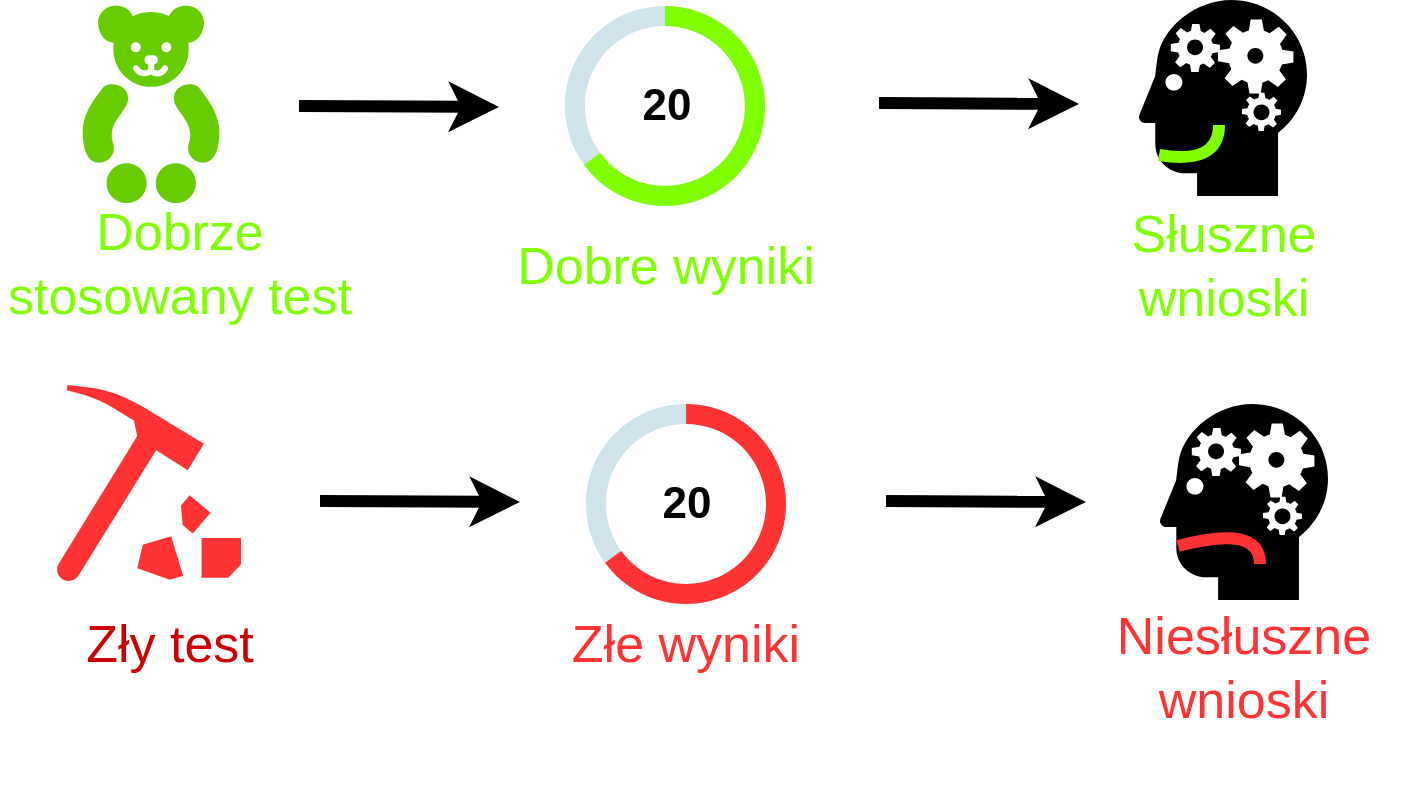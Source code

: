 <mxfile version="12.1.7" type="device" pages="1"><diagram id="CImm3uffyBCdk5WBtQvi" name="Page-1"><mxGraphModel dx="932" dy="601" grid="1" gridSize="10" guides="1" tooltips="1" connect="1" arrows="1" fold="1" page="1" pageScale="1" pageWidth="800" pageHeight="450" math="0" shadow="0"><root><mxCell id="0"/><mxCell id="1" parent="0"/><mxCell id="UU-S2RHuxFeCheLmZpNd-23" value="" style="group" vertex="1" connectable="0" parent="1"><mxGeometry x="74.5" y="30.5" width="630" height="239.5" as="geometry"/></mxCell><mxCell id="UU-S2RHuxFeCheLmZpNd-24" value="" style="shape=mxgraph.signs.animals.teddy_bear;html=1;pointerEvents=1;fillColor=#66CC00;strokeColor=none;verticalLabelPosition=bottom;verticalAlign=top;align=center;fontSize=26;fontColor=#CC0000;" vertex="1" parent="UU-S2RHuxFeCheLmZpNd-23"><mxGeometry x="-33.5" width="69" height="99" as="geometry"/></mxCell><mxCell id="UU-S2RHuxFeCheLmZpNd-21" value="" style="group" vertex="1" connectable="0" parent="UU-S2RHuxFeCheLmZpNd-23"><mxGeometry x="158" y="0.5" width="200" height="190" as="geometry"/></mxCell><mxCell id="UU-S2RHuxFeCheLmZpNd-13" value="" style="verticalLabelPosition=bottom;verticalAlign=top;html=1;shape=mxgraph.basic.donut;dx=10;strokeColor=none;fillColor=#10739E;fontSize=10;fontColor=#000000;align=center;fillOpacity=20;" vertex="1" parent="UU-S2RHuxFeCheLmZpNd-21"><mxGeometry x="50" width="100" height="100" as="geometry"/></mxCell><mxCell id="UU-S2RHuxFeCheLmZpNd-14" value="20" style="verticalLabelPosition=middle;verticalAlign=middle;html=1;shape=mxgraph.basic.partConcEllipse;startAngle=0;endAngle=0.65;arcWidth=0.2;strokeColor=none;fillColor=#80FF00;fontSize=22;fontColor=#000000;align=center;fontStyle=1" vertex="1" parent="UU-S2RHuxFeCheLmZpNd-13"><mxGeometry width="100" height="100" as="geometry"/></mxCell><mxCell id="UU-S2RHuxFeCheLmZpNd-32" value="Dobre wyniki" style="text;html=1;strokeColor=none;fillColor=none;align=center;verticalAlign=middle;whiteSpace=wrap;rounded=0;fontSize=26;fontColor=#80FF00;" vertex="1" parent="UU-S2RHuxFeCheLmZpNd-21"><mxGeometry x="15" y="119.5" width="170" height="20" as="geometry"/></mxCell><mxCell id="UU-S2RHuxFeCheLmZpNd-11" value="" style="shape=mxgraph.signs.healthcare.mental_health;html=1;pointerEvents=1;fillColor=#000000;strokeColor=none;verticalLabelPosition=bottom;verticalAlign=top;align=center;" vertex="1" parent="UU-S2RHuxFeCheLmZpNd-23"><mxGeometry x="495" y="-2.5" width="84" height="98" as="geometry"/></mxCell><mxCell id="UU-S2RHuxFeCheLmZpNd-37" value="" style="curved=1;endArrow=none;html=1;strokeWidth=6;fillColor=#67AB9F;fontSize=26;fontColor=#FF3333;endFill=0;strokeColor=#80FF00;" edge="1" parent="UU-S2RHuxFeCheLmZpNd-23"><mxGeometry width="50" height="50" relative="1" as="geometry"><mxPoint x="505" y="75" as="sourcePoint"/><mxPoint x="535" y="60" as="targetPoint"/><Array as="points"><mxPoint x="535" y="80"/></Array></mxGeometry></mxCell><mxCell id="UU-S2RHuxFeCheLmZpNd-41" value="" style="endArrow=classic;html=1;strokeColor=#000000;strokeWidth=6;fillColor=#67AB9F;fontSize=26;fontColor=#FF3333;" edge="1" parent="UU-S2RHuxFeCheLmZpNd-23"><mxGeometry width="50" height="50" relative="1" as="geometry"><mxPoint x="75" y="50.5" as="sourcePoint"/><mxPoint x="175" y="51" as="targetPoint"/></mxGeometry></mxCell><mxCell id="UU-S2RHuxFeCheLmZpNd-43" value="" style="endArrow=classic;html=1;strokeColor=#000000;strokeWidth=6;fillColor=#67AB9F;fontSize=26;fontColor=#FF3333;" edge="1" parent="UU-S2RHuxFeCheLmZpNd-23"><mxGeometry width="50" height="50" relative="1" as="geometry"><mxPoint x="365" y="49" as="sourcePoint"/><mxPoint x="465" y="49.5" as="targetPoint"/></mxGeometry></mxCell><mxCell id="UU-S2RHuxFeCheLmZpNd-45" value="Słuszne wnioski" style="text;html=1;strokeColor=none;fillColor=none;align=center;verticalAlign=middle;whiteSpace=wrap;rounded=0;fontSize=26;fontColor=#80FF00;" vertex="1" parent="UU-S2RHuxFeCheLmZpNd-23"><mxGeometry x="452" y="120" width="170" height="20" as="geometry"/></mxCell><mxCell id="UU-S2RHuxFeCheLmZpNd-26" value="Zły test" style="text;html=1;strokeColor=none;fillColor=none;align=center;verticalAlign=middle;whiteSpace=wrap;rounded=0;fontSize=26;fontColor=#CC0000;" vertex="1" parent="1"><mxGeometry y="340" width="170" height="20" as="geometry"/></mxCell><mxCell id="UU-S2RHuxFeCheLmZpNd-27" value="" style="shape=mxgraph.signs.sports.rock_collection;html=1;pointerEvents=1;fillColor=#FF3333;strokeColor=none;verticalLabelPosition=bottom;verticalAlign=top;align=center;fontSize=26;fontColor=#CC0000;" vertex="1" parent="1"><mxGeometry x="28.5" y="220.5" width="92" height="98" as="geometry"/></mxCell><mxCell id="UU-S2RHuxFeCheLmZpNd-28" value="Dobrze stosowany test" style="text;html=1;strokeColor=none;fillColor=none;align=center;verticalAlign=middle;whiteSpace=wrap;rounded=0;fontSize=26;fontColor=#80FF00;" vertex="1" parent="1"><mxGeometry y="150" width="180" height="20" as="geometry"/></mxCell><mxCell id="UU-S2RHuxFeCheLmZpNd-29" value="" style="group" vertex="1" connectable="0" parent="1"><mxGeometry x="243" y="230" width="200" height="190" as="geometry"/></mxCell><mxCell id="UU-S2RHuxFeCheLmZpNd-30" value="" style="verticalLabelPosition=bottom;verticalAlign=top;html=1;shape=mxgraph.basic.donut;dx=10;strokeColor=none;fillColor=#10739E;fontSize=10;fontColor=#000000;align=center;fillOpacity=20;" vertex="1" parent="UU-S2RHuxFeCheLmZpNd-29"><mxGeometry x="50" width="100" height="100" as="geometry"/></mxCell><mxCell id="UU-S2RHuxFeCheLmZpNd-31" value="20" style="verticalLabelPosition=middle;verticalAlign=middle;html=1;shape=mxgraph.basic.partConcEllipse;startAngle=0;endAngle=0.65;arcWidth=0.2;strokeColor=none;fillColor=#FF3333;fontSize=22;fontColor=#000000;align=center;fontStyle=1" vertex="1" parent="UU-S2RHuxFeCheLmZpNd-30"><mxGeometry width="100" height="100" as="geometry"/></mxCell><mxCell id="UU-S2RHuxFeCheLmZpNd-35" value="Złe wyniki" style="text;html=1;strokeColor=none;fillColor=none;align=center;verticalAlign=middle;whiteSpace=wrap;rounded=0;fontSize=26;fontColor=#FF3333;" vertex="1" parent="UU-S2RHuxFeCheLmZpNd-29"><mxGeometry x="15" y="110" width="170" height="20" as="geometry"/></mxCell><mxCell id="UU-S2RHuxFeCheLmZpNd-39" value="" style="shape=mxgraph.signs.healthcare.mental_health;html=1;pointerEvents=1;fillColor=#000000;strokeColor=none;verticalLabelPosition=bottom;verticalAlign=top;align=center;" vertex="1" parent="1"><mxGeometry x="580" y="230" width="84" height="98" as="geometry"/></mxCell><mxCell id="UU-S2RHuxFeCheLmZpNd-40" value="" style="curved=1;endArrow=none;html=1;strokeWidth=6;fillColor=#67AB9F;fontSize=26;fontColor=#FF3333;endFill=0;strokeColor=#FF3333;entryX=0.595;entryY=0.816;entryDx=0;entryDy=0;entryPerimeter=0;" edge="1" parent="1" target="UU-S2RHuxFeCheLmZpNd-39"><mxGeometry width="50" height="50" relative="1" as="geometry"><mxPoint x="589" y="301" as="sourcePoint"/><mxPoint x="630" y="130" as="targetPoint"/><Array as="points"><mxPoint x="630" y="290"/></Array></mxGeometry></mxCell><mxCell id="UU-S2RHuxFeCheLmZpNd-42" value="" style="endArrow=classic;html=1;strokeColor=#000000;strokeWidth=6;fillColor=#67AB9F;fontSize=26;fontColor=#FF3333;" edge="1" parent="1"><mxGeometry width="50" height="50" relative="1" as="geometry"><mxPoint x="160" y="278.5" as="sourcePoint"/><mxPoint x="260" y="279" as="targetPoint"/></mxGeometry></mxCell><mxCell id="UU-S2RHuxFeCheLmZpNd-44" value="" style="endArrow=classic;html=1;strokeColor=#000000;strokeWidth=6;fillColor=#67AB9F;fontSize=26;fontColor=#FF3333;" edge="1" parent="1"><mxGeometry width="50" height="50" relative="1" as="geometry"><mxPoint x="443" y="278.5" as="sourcePoint"/><mxPoint x="543" y="279" as="targetPoint"/></mxGeometry></mxCell><mxCell id="UU-S2RHuxFeCheLmZpNd-47" value="Niesłuszne wnioski" style="text;html=1;strokeColor=none;fillColor=none;align=center;verticalAlign=middle;whiteSpace=wrap;rounded=0;fontSize=26;fontColor=#FF3333;" vertex="1" parent="1"><mxGeometry x="537" y="352" width="170" height="20" as="geometry"/></mxCell></root></mxGraphModel></diagram></mxfile>